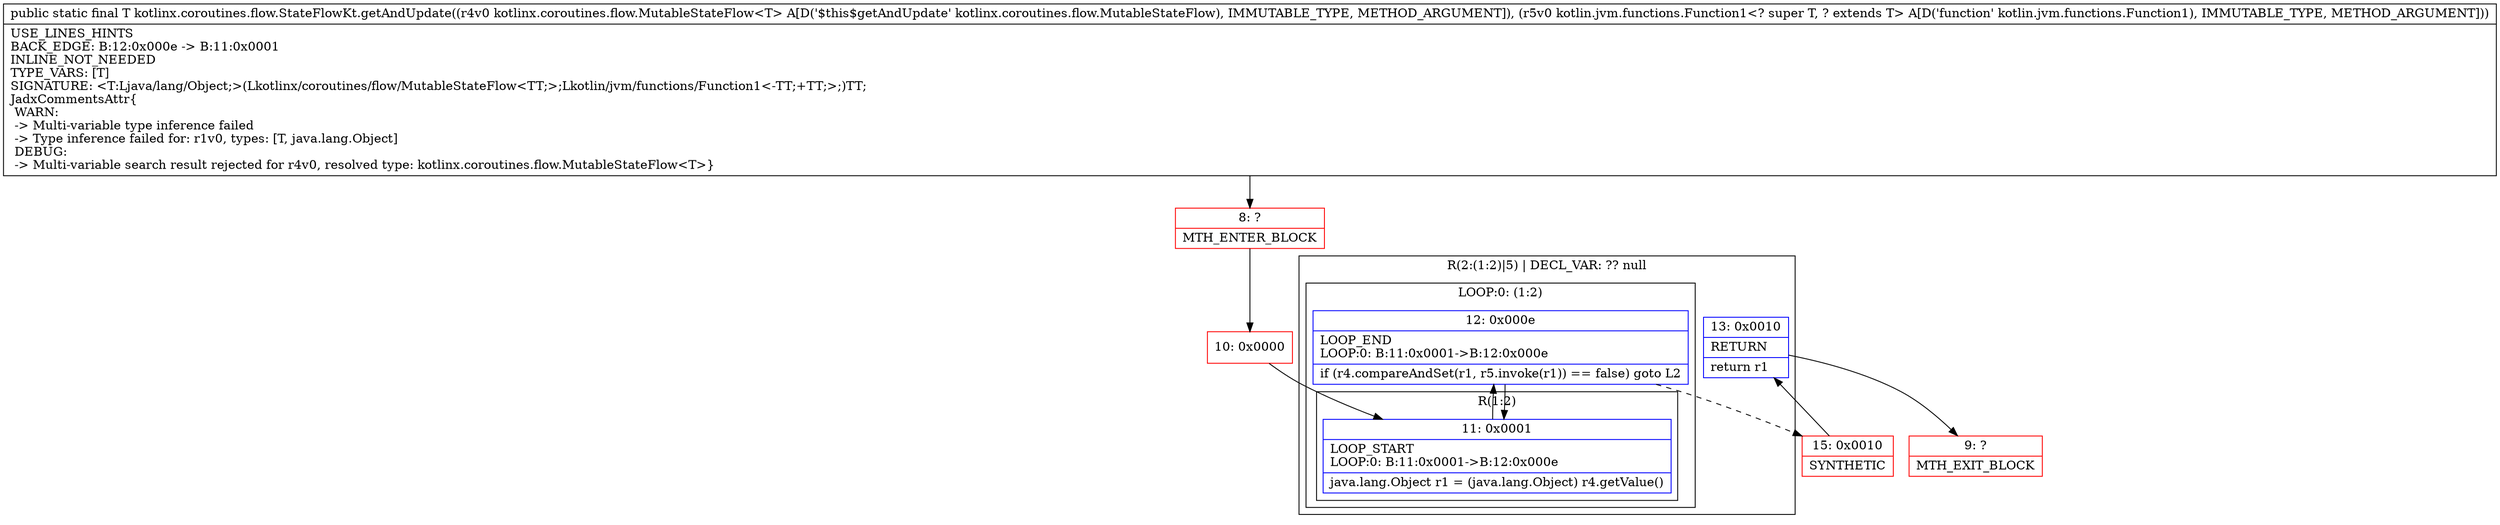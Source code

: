digraph "CFG forkotlinx.coroutines.flow.StateFlowKt.getAndUpdate(Lkotlinx\/coroutines\/flow\/MutableStateFlow;Lkotlin\/jvm\/functions\/Function1;)Ljava\/lang\/Object;" {
subgraph cluster_Region_1371733322 {
label = "R(2:(1:2)|5) | DECL_VAR: ?? null\l";
node [shape=record,color=blue];
subgraph cluster_LoopRegion_2139274665 {
label = "LOOP:0: (1:2)";
node [shape=record,color=blue];
Node_12 [shape=record,label="{12\:\ 0x000e|LOOP_END\lLOOP:0: B:11:0x0001\-\>B:12:0x000e\l|if (r4.compareAndSet(r1, r5.invoke(r1)) == false) goto L2\l}"];
subgraph cluster_Region_1217526994 {
label = "R(1:2)";
node [shape=record,color=blue];
Node_11 [shape=record,label="{11\:\ 0x0001|LOOP_START\lLOOP:0: B:11:0x0001\-\>B:12:0x000e\l|java.lang.Object r1 = (java.lang.Object) r4.getValue()\l}"];
}
}
Node_13 [shape=record,label="{13\:\ 0x0010|RETURN\l|return r1\l}"];
}
Node_8 [shape=record,color=red,label="{8\:\ ?|MTH_ENTER_BLOCK\l}"];
Node_10 [shape=record,color=red,label="{10\:\ 0x0000}"];
Node_15 [shape=record,color=red,label="{15\:\ 0x0010|SYNTHETIC\l}"];
Node_9 [shape=record,color=red,label="{9\:\ ?|MTH_EXIT_BLOCK\l}"];
MethodNode[shape=record,label="{public static final T kotlinx.coroutines.flow.StateFlowKt.getAndUpdate((r4v0 kotlinx.coroutines.flow.MutableStateFlow\<T\> A[D('$this$getAndUpdate' kotlinx.coroutines.flow.MutableStateFlow), IMMUTABLE_TYPE, METHOD_ARGUMENT]), (r5v0 kotlin.jvm.functions.Function1\<? super T, ? extends T\> A[D('function' kotlin.jvm.functions.Function1), IMMUTABLE_TYPE, METHOD_ARGUMENT]))  | USE_LINES_HINTS\lBACK_EDGE: B:12:0x000e \-\> B:11:0x0001\lINLINE_NOT_NEEDED\lTYPE_VARS: [T]\lSIGNATURE: \<T:Ljava\/lang\/Object;\>(Lkotlinx\/coroutines\/flow\/MutableStateFlow\<TT;\>;Lkotlin\/jvm\/functions\/Function1\<\-TT;+TT;\>;)TT;\lJadxCommentsAttr\{\l WARN: \l \-\> Multi\-variable type inference failed\l \-\> Type inference failed for: r1v0, types: [T, java.lang.Object]\l DEBUG: \l \-\> Multi\-variable search result rejected for r4v0, resolved type: kotlinx.coroutines.flow.MutableStateFlow\<T\>\}\l}"];
MethodNode -> Node_8;Node_12 -> Node_11;
Node_12 -> Node_15[style=dashed];
Node_11 -> Node_12;
Node_13 -> Node_9;
Node_8 -> Node_10;
Node_10 -> Node_11;
Node_15 -> Node_13;
}


